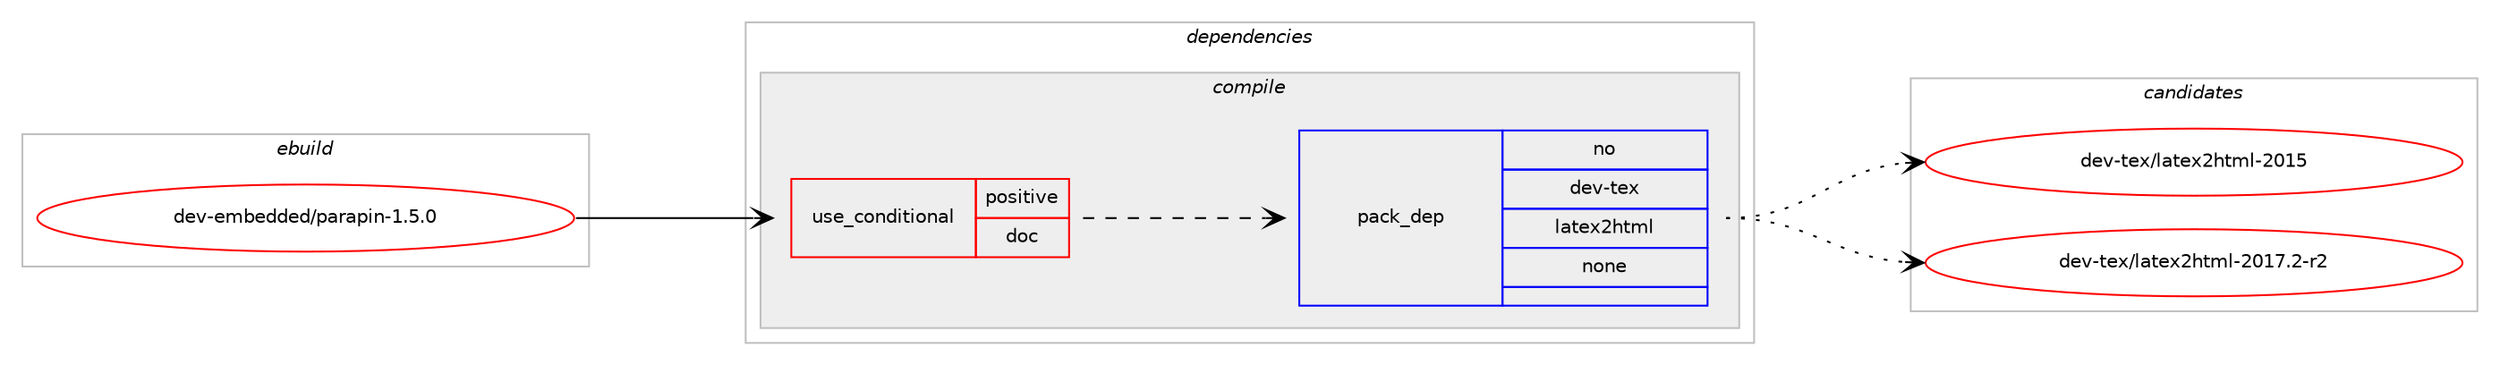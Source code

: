 digraph prolog {

# *************
# Graph options
# *************

newrank=true;
concentrate=true;
compound=true;
graph [rankdir=LR,fontname=Helvetica,fontsize=10,ranksep=1.5];#, ranksep=2.5, nodesep=0.2];
edge  [arrowhead=vee];
node  [fontname=Helvetica,fontsize=10];

# **********
# The ebuild
# **********

subgraph cluster_leftcol {
color=gray;
rank=same;
label=<<i>ebuild</i>>;
id [label="dev-embedded/parapin-1.5.0", color=red, width=4, href="../dev-embedded/parapin-1.5.0.svg"];
}

# ****************
# The dependencies
# ****************

subgraph cluster_midcol {
color=gray;
label=<<i>dependencies</i>>;
subgraph cluster_compile {
fillcolor="#eeeeee";
style=filled;
label=<<i>compile</i>>;
subgraph cond124398 {
dependency524283 [label=<<TABLE BORDER="0" CELLBORDER="1" CELLSPACING="0" CELLPADDING="4"><TR><TD ROWSPAN="3" CELLPADDING="10">use_conditional</TD></TR><TR><TD>positive</TD></TR><TR><TD>doc</TD></TR></TABLE>>, shape=none, color=red];
subgraph pack390106 {
dependency524284 [label=<<TABLE BORDER="0" CELLBORDER="1" CELLSPACING="0" CELLPADDING="4" WIDTH="220"><TR><TD ROWSPAN="6" CELLPADDING="30">pack_dep</TD></TR><TR><TD WIDTH="110">no</TD></TR><TR><TD>dev-tex</TD></TR><TR><TD>latex2html</TD></TR><TR><TD>none</TD></TR><TR><TD></TD></TR></TABLE>>, shape=none, color=blue];
}
dependency524283:e -> dependency524284:w [weight=20,style="dashed",arrowhead="vee"];
}
id:e -> dependency524283:w [weight=20,style="solid",arrowhead="vee"];
}
subgraph cluster_compileandrun {
fillcolor="#eeeeee";
style=filled;
label=<<i>compile and run</i>>;
}
subgraph cluster_run {
fillcolor="#eeeeee";
style=filled;
label=<<i>run</i>>;
}
}

# **************
# The candidates
# **************

subgraph cluster_choices {
rank=same;
color=gray;
label=<<i>candidates</i>>;

subgraph choice390106 {
color=black;
nodesep=1;
choice100101118451161011204710897116101120501041161091084550484953 [label="dev-tex/latex2html-2015", color=red, width=4,href="../dev-tex/latex2html-2015.svg"];
choice10010111845116101120471089711610112050104116109108455048495546504511450 [label="dev-tex/latex2html-2017.2-r2", color=red, width=4,href="../dev-tex/latex2html-2017.2-r2.svg"];
dependency524284:e -> choice100101118451161011204710897116101120501041161091084550484953:w [style=dotted,weight="100"];
dependency524284:e -> choice10010111845116101120471089711610112050104116109108455048495546504511450:w [style=dotted,weight="100"];
}
}

}
